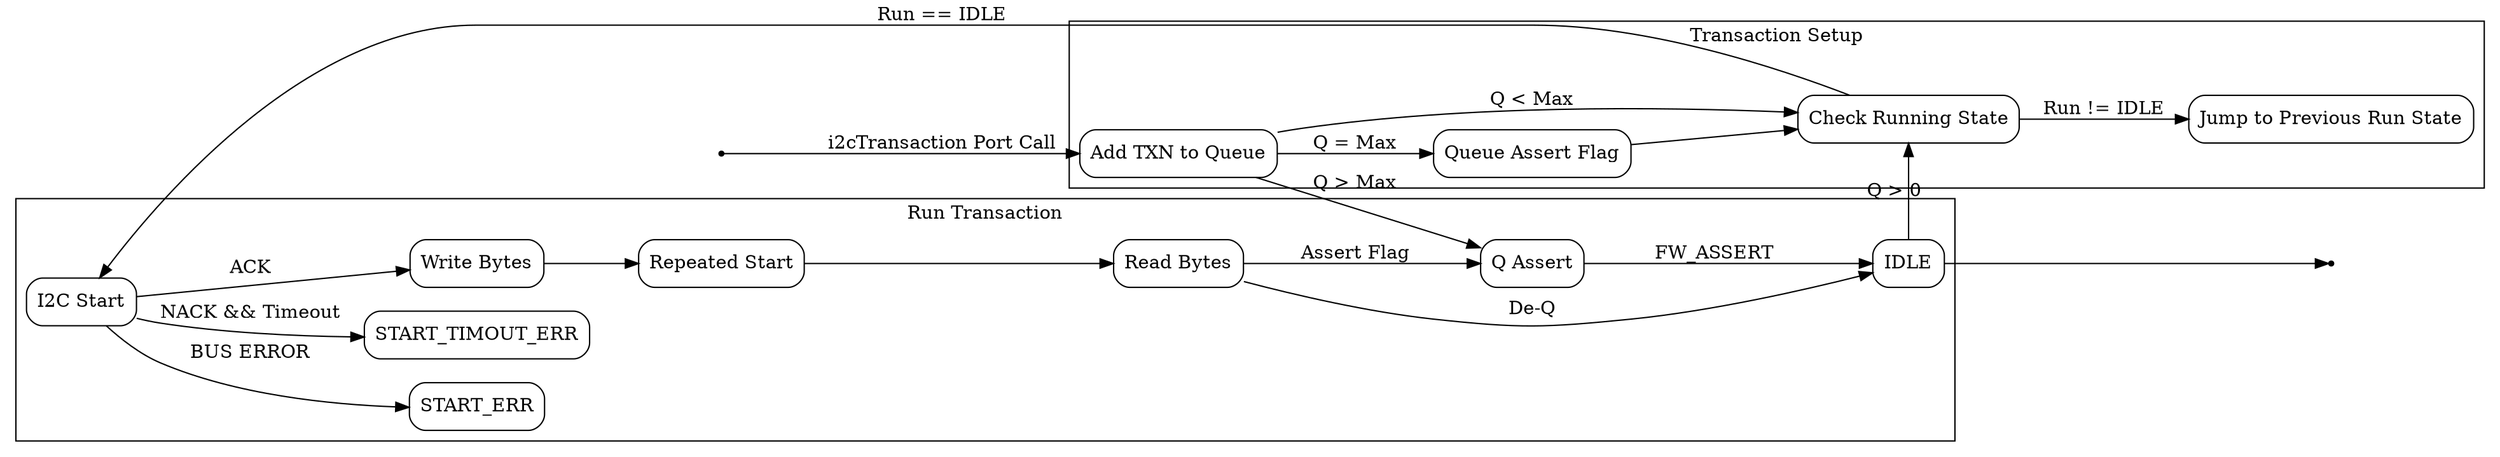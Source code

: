 digraph i2c_state_machine {
    rankdir=LR;
    // size="8,5"

    ENTRY [shape=point, label=""]
    EXIT [shape=point, label=""]

    node [shape = rectangle, style = rounded];

    subgraph cluster_setup {
        label = "Transaction Setup"
        Add   [label = "Add TXN to Queue"]
        QFlag [label = "Queue Assert Flag"]
        Check [label = "Check Running State"]
        Skip2 [label = "Jump to Previous Run State"]
    }

    subgraph cluster_run {
        label = "Run Transaction"
        Start [label = "I2C Start"]
        Write [label = "Write Bytes"]
        Repet [label = "Repeated Start"]
        Read  [label = "Read Bytes"]
        QAsrt [label = "Q Assert"]
        Idle  [label = "IDLE"]
        ERR0  [label = "START_ERR"]
        TIME0 [label = "START_TIMOUT_ERR"]
    }

    ENTRY -> Add   [label = "i2cTransaction Port Call" ]
    Add   -> QAsrt [label = "Q > Max"]
    Add   -> QFlag [label = "Q = Max"]
    Add   -> Check [label = "Q < Max"]
    QFlag -> Check
    Check -> Start [label = "Run == IDLE"]
    Check -> Skip2 [label = "Run != IDLE"]
    Start -> Write [label = "ACK"]
    Start -> TIME0 [label = "NACK && Timeout"]
    Start -> ERR0  [label = "BUS ERROR"]
    Write -> Repet
    Repet -> Read
    Read  -> QAsrt [label = "Assert Flag"]
    Read  -> Idle  [label = "De-Q"] // <<O>Return from Port Call</O>>]
    QAsrt -> Idle  [label = "FW_ASSERT"]
    Idle  -> Check [label = "Q > 0"]
    Idle  -> EXIT

    // {rank=same Add Start}
}
